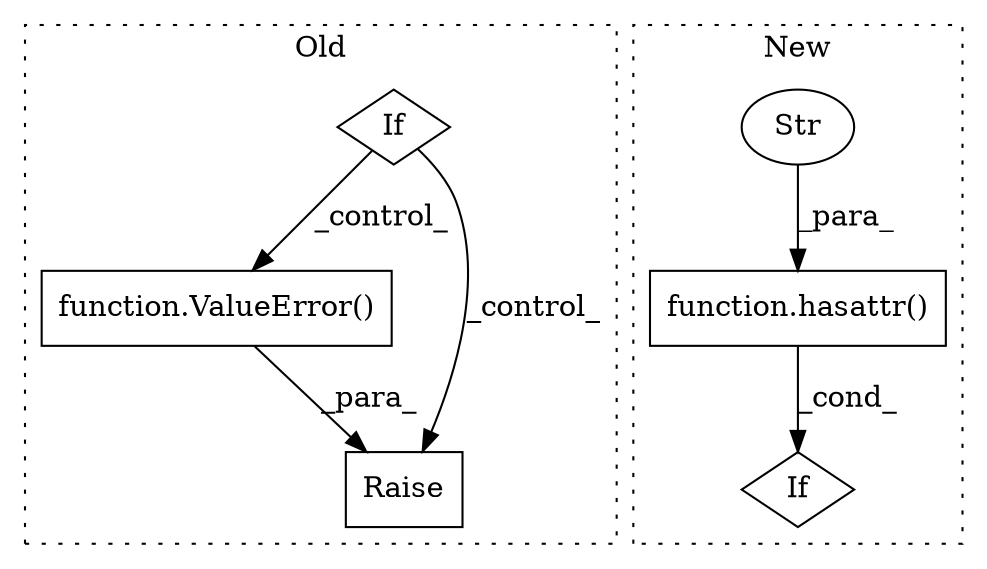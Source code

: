 digraph G {
subgraph cluster0 {
1 [label="function.ValueError()" a="75" s="18290,18351" l="11,1" shape="box"];
3 [label="Raise" a="91" s="18284" l="6" shape="box"];
6 [label="If" a="96" s="18240" l="3" shape="diamond"];
label = "Old";
style="dotted";
}
subgraph cluster1 {
2 [label="function.hasattr()" a="75" s="20609,20628" l="8,1" shape="box"];
4 [label="Str" a="66" s="20623" l="5" shape="ellipse"];
5 [label="If" a="96" s="20716" l="3" shape="diamond"];
label = "New";
style="dotted";
}
1 -> 3 [label="_para_"];
2 -> 5 [label="_cond_"];
4 -> 2 [label="_para_"];
6 -> 3 [label="_control_"];
6 -> 1 [label="_control_"];
}